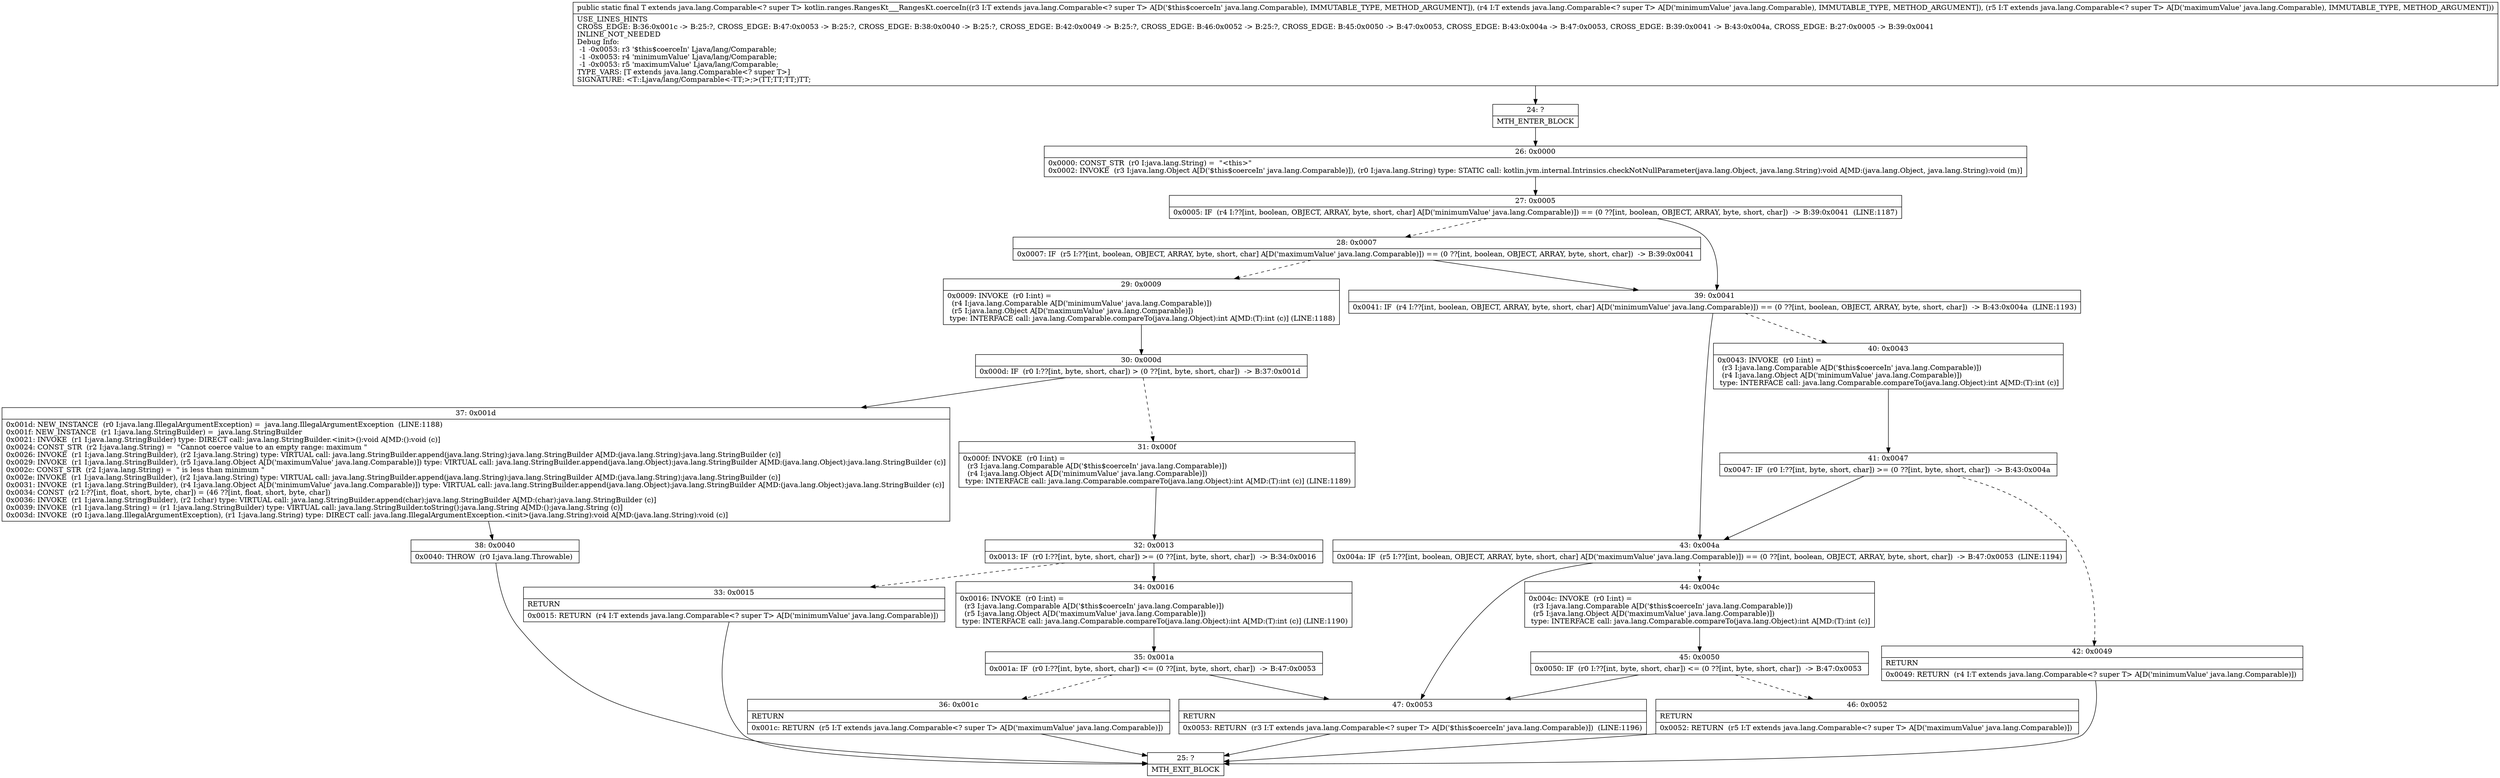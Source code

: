 digraph "CFG forkotlin.ranges.RangesKt___RangesKt.coerceIn(Ljava\/lang\/Comparable;Ljava\/lang\/Comparable;Ljava\/lang\/Comparable;)Ljava\/lang\/Comparable;" {
Node_24 [shape=record,label="{24\:\ ?|MTH_ENTER_BLOCK\l}"];
Node_26 [shape=record,label="{26\:\ 0x0000|0x0000: CONST_STR  (r0 I:java.lang.String) =  \"\<this\>\" \l0x0002: INVOKE  (r3 I:java.lang.Object A[D('$this$coerceIn' java.lang.Comparable)]), (r0 I:java.lang.String) type: STATIC call: kotlin.jvm.internal.Intrinsics.checkNotNullParameter(java.lang.Object, java.lang.String):void A[MD:(java.lang.Object, java.lang.String):void (m)]\l}"];
Node_27 [shape=record,label="{27\:\ 0x0005|0x0005: IF  (r4 I:??[int, boolean, OBJECT, ARRAY, byte, short, char] A[D('minimumValue' java.lang.Comparable)]) == (0 ??[int, boolean, OBJECT, ARRAY, byte, short, char])  \-\> B:39:0x0041  (LINE:1187)\l}"];
Node_28 [shape=record,label="{28\:\ 0x0007|0x0007: IF  (r5 I:??[int, boolean, OBJECT, ARRAY, byte, short, char] A[D('maximumValue' java.lang.Comparable)]) == (0 ??[int, boolean, OBJECT, ARRAY, byte, short, char])  \-\> B:39:0x0041 \l}"];
Node_29 [shape=record,label="{29\:\ 0x0009|0x0009: INVOKE  (r0 I:int) = \l  (r4 I:java.lang.Comparable A[D('minimumValue' java.lang.Comparable)])\l  (r5 I:java.lang.Object A[D('maximumValue' java.lang.Comparable)])\l type: INTERFACE call: java.lang.Comparable.compareTo(java.lang.Object):int A[MD:(T):int (c)] (LINE:1188)\l}"];
Node_30 [shape=record,label="{30\:\ 0x000d|0x000d: IF  (r0 I:??[int, byte, short, char]) \> (0 ??[int, byte, short, char])  \-\> B:37:0x001d \l}"];
Node_31 [shape=record,label="{31\:\ 0x000f|0x000f: INVOKE  (r0 I:int) = \l  (r3 I:java.lang.Comparable A[D('$this$coerceIn' java.lang.Comparable)])\l  (r4 I:java.lang.Object A[D('minimumValue' java.lang.Comparable)])\l type: INTERFACE call: java.lang.Comparable.compareTo(java.lang.Object):int A[MD:(T):int (c)] (LINE:1189)\l}"];
Node_32 [shape=record,label="{32\:\ 0x0013|0x0013: IF  (r0 I:??[int, byte, short, char]) \>= (0 ??[int, byte, short, char])  \-\> B:34:0x0016 \l}"];
Node_33 [shape=record,label="{33\:\ 0x0015|RETURN\l|0x0015: RETURN  (r4 I:T extends java.lang.Comparable\<? super T\> A[D('minimumValue' java.lang.Comparable)]) \l}"];
Node_25 [shape=record,label="{25\:\ ?|MTH_EXIT_BLOCK\l}"];
Node_34 [shape=record,label="{34\:\ 0x0016|0x0016: INVOKE  (r0 I:int) = \l  (r3 I:java.lang.Comparable A[D('$this$coerceIn' java.lang.Comparable)])\l  (r5 I:java.lang.Object A[D('maximumValue' java.lang.Comparable)])\l type: INTERFACE call: java.lang.Comparable.compareTo(java.lang.Object):int A[MD:(T):int (c)] (LINE:1190)\l}"];
Node_35 [shape=record,label="{35\:\ 0x001a|0x001a: IF  (r0 I:??[int, byte, short, char]) \<= (0 ??[int, byte, short, char])  \-\> B:47:0x0053 \l}"];
Node_36 [shape=record,label="{36\:\ 0x001c|RETURN\l|0x001c: RETURN  (r5 I:T extends java.lang.Comparable\<? super T\> A[D('maximumValue' java.lang.Comparable)]) \l}"];
Node_47 [shape=record,label="{47\:\ 0x0053|RETURN\l|0x0053: RETURN  (r3 I:T extends java.lang.Comparable\<? super T\> A[D('$this$coerceIn' java.lang.Comparable)])  (LINE:1196)\l}"];
Node_37 [shape=record,label="{37\:\ 0x001d|0x001d: NEW_INSTANCE  (r0 I:java.lang.IllegalArgumentException) =  java.lang.IllegalArgumentException  (LINE:1188)\l0x001f: NEW_INSTANCE  (r1 I:java.lang.StringBuilder) =  java.lang.StringBuilder \l0x0021: INVOKE  (r1 I:java.lang.StringBuilder) type: DIRECT call: java.lang.StringBuilder.\<init\>():void A[MD:():void (c)]\l0x0024: CONST_STR  (r2 I:java.lang.String) =  \"Cannot coerce value to an empty range: maximum \" \l0x0026: INVOKE  (r1 I:java.lang.StringBuilder), (r2 I:java.lang.String) type: VIRTUAL call: java.lang.StringBuilder.append(java.lang.String):java.lang.StringBuilder A[MD:(java.lang.String):java.lang.StringBuilder (c)]\l0x0029: INVOKE  (r1 I:java.lang.StringBuilder), (r5 I:java.lang.Object A[D('maximumValue' java.lang.Comparable)]) type: VIRTUAL call: java.lang.StringBuilder.append(java.lang.Object):java.lang.StringBuilder A[MD:(java.lang.Object):java.lang.StringBuilder (c)]\l0x002c: CONST_STR  (r2 I:java.lang.String) =  \" is less than minimum \" \l0x002e: INVOKE  (r1 I:java.lang.StringBuilder), (r2 I:java.lang.String) type: VIRTUAL call: java.lang.StringBuilder.append(java.lang.String):java.lang.StringBuilder A[MD:(java.lang.String):java.lang.StringBuilder (c)]\l0x0031: INVOKE  (r1 I:java.lang.StringBuilder), (r4 I:java.lang.Object A[D('minimumValue' java.lang.Comparable)]) type: VIRTUAL call: java.lang.StringBuilder.append(java.lang.Object):java.lang.StringBuilder A[MD:(java.lang.Object):java.lang.StringBuilder (c)]\l0x0034: CONST  (r2 I:??[int, float, short, byte, char]) = (46 ??[int, float, short, byte, char]) \l0x0036: INVOKE  (r1 I:java.lang.StringBuilder), (r2 I:char) type: VIRTUAL call: java.lang.StringBuilder.append(char):java.lang.StringBuilder A[MD:(char):java.lang.StringBuilder (c)]\l0x0039: INVOKE  (r1 I:java.lang.String) = (r1 I:java.lang.StringBuilder) type: VIRTUAL call: java.lang.StringBuilder.toString():java.lang.String A[MD:():java.lang.String (c)]\l0x003d: INVOKE  (r0 I:java.lang.IllegalArgumentException), (r1 I:java.lang.String) type: DIRECT call: java.lang.IllegalArgumentException.\<init\>(java.lang.String):void A[MD:(java.lang.String):void (c)]\l}"];
Node_38 [shape=record,label="{38\:\ 0x0040|0x0040: THROW  (r0 I:java.lang.Throwable) \l}"];
Node_39 [shape=record,label="{39\:\ 0x0041|0x0041: IF  (r4 I:??[int, boolean, OBJECT, ARRAY, byte, short, char] A[D('minimumValue' java.lang.Comparable)]) == (0 ??[int, boolean, OBJECT, ARRAY, byte, short, char])  \-\> B:43:0x004a  (LINE:1193)\l}"];
Node_40 [shape=record,label="{40\:\ 0x0043|0x0043: INVOKE  (r0 I:int) = \l  (r3 I:java.lang.Comparable A[D('$this$coerceIn' java.lang.Comparable)])\l  (r4 I:java.lang.Object A[D('minimumValue' java.lang.Comparable)])\l type: INTERFACE call: java.lang.Comparable.compareTo(java.lang.Object):int A[MD:(T):int (c)]\l}"];
Node_41 [shape=record,label="{41\:\ 0x0047|0x0047: IF  (r0 I:??[int, byte, short, char]) \>= (0 ??[int, byte, short, char])  \-\> B:43:0x004a \l}"];
Node_42 [shape=record,label="{42\:\ 0x0049|RETURN\l|0x0049: RETURN  (r4 I:T extends java.lang.Comparable\<? super T\> A[D('minimumValue' java.lang.Comparable)]) \l}"];
Node_43 [shape=record,label="{43\:\ 0x004a|0x004a: IF  (r5 I:??[int, boolean, OBJECT, ARRAY, byte, short, char] A[D('maximumValue' java.lang.Comparable)]) == (0 ??[int, boolean, OBJECT, ARRAY, byte, short, char])  \-\> B:47:0x0053  (LINE:1194)\l}"];
Node_44 [shape=record,label="{44\:\ 0x004c|0x004c: INVOKE  (r0 I:int) = \l  (r3 I:java.lang.Comparable A[D('$this$coerceIn' java.lang.Comparable)])\l  (r5 I:java.lang.Object A[D('maximumValue' java.lang.Comparable)])\l type: INTERFACE call: java.lang.Comparable.compareTo(java.lang.Object):int A[MD:(T):int (c)]\l}"];
Node_45 [shape=record,label="{45\:\ 0x0050|0x0050: IF  (r0 I:??[int, byte, short, char]) \<= (0 ??[int, byte, short, char])  \-\> B:47:0x0053 \l}"];
Node_46 [shape=record,label="{46\:\ 0x0052|RETURN\l|0x0052: RETURN  (r5 I:T extends java.lang.Comparable\<? super T\> A[D('maximumValue' java.lang.Comparable)]) \l}"];
MethodNode[shape=record,label="{public static final T extends java.lang.Comparable\<? super T\> kotlin.ranges.RangesKt___RangesKt.coerceIn((r3 I:T extends java.lang.Comparable\<? super T\> A[D('$this$coerceIn' java.lang.Comparable), IMMUTABLE_TYPE, METHOD_ARGUMENT]), (r4 I:T extends java.lang.Comparable\<? super T\> A[D('minimumValue' java.lang.Comparable), IMMUTABLE_TYPE, METHOD_ARGUMENT]), (r5 I:T extends java.lang.Comparable\<? super T\> A[D('maximumValue' java.lang.Comparable), IMMUTABLE_TYPE, METHOD_ARGUMENT]))  | USE_LINES_HINTS\lCROSS_EDGE: B:36:0x001c \-\> B:25:?, CROSS_EDGE: B:47:0x0053 \-\> B:25:?, CROSS_EDGE: B:38:0x0040 \-\> B:25:?, CROSS_EDGE: B:42:0x0049 \-\> B:25:?, CROSS_EDGE: B:46:0x0052 \-\> B:25:?, CROSS_EDGE: B:45:0x0050 \-\> B:47:0x0053, CROSS_EDGE: B:43:0x004a \-\> B:47:0x0053, CROSS_EDGE: B:39:0x0041 \-\> B:43:0x004a, CROSS_EDGE: B:27:0x0005 \-\> B:39:0x0041\lINLINE_NOT_NEEDED\lDebug Info:\l  \-1 \-0x0053: r3 '$this$coerceIn' Ljava\/lang\/Comparable;\l  \-1 \-0x0053: r4 'minimumValue' Ljava\/lang\/Comparable;\l  \-1 \-0x0053: r5 'maximumValue' Ljava\/lang\/Comparable;\lTYPE_VARS: [T extends java.lang.Comparable\<? super T\>]\lSIGNATURE: \<T::Ljava\/lang\/Comparable\<\-TT;\>;\>(TT;TT;TT;)TT;\l}"];
MethodNode -> Node_24;Node_24 -> Node_26;
Node_26 -> Node_27;
Node_27 -> Node_28[style=dashed];
Node_27 -> Node_39;
Node_28 -> Node_29[style=dashed];
Node_28 -> Node_39;
Node_29 -> Node_30;
Node_30 -> Node_31[style=dashed];
Node_30 -> Node_37;
Node_31 -> Node_32;
Node_32 -> Node_33[style=dashed];
Node_32 -> Node_34;
Node_33 -> Node_25;
Node_34 -> Node_35;
Node_35 -> Node_36[style=dashed];
Node_35 -> Node_47;
Node_36 -> Node_25;
Node_47 -> Node_25;
Node_37 -> Node_38;
Node_38 -> Node_25;
Node_39 -> Node_40[style=dashed];
Node_39 -> Node_43;
Node_40 -> Node_41;
Node_41 -> Node_42[style=dashed];
Node_41 -> Node_43;
Node_42 -> Node_25;
Node_43 -> Node_44[style=dashed];
Node_43 -> Node_47;
Node_44 -> Node_45;
Node_45 -> Node_46[style=dashed];
Node_45 -> Node_47;
Node_46 -> Node_25;
}

